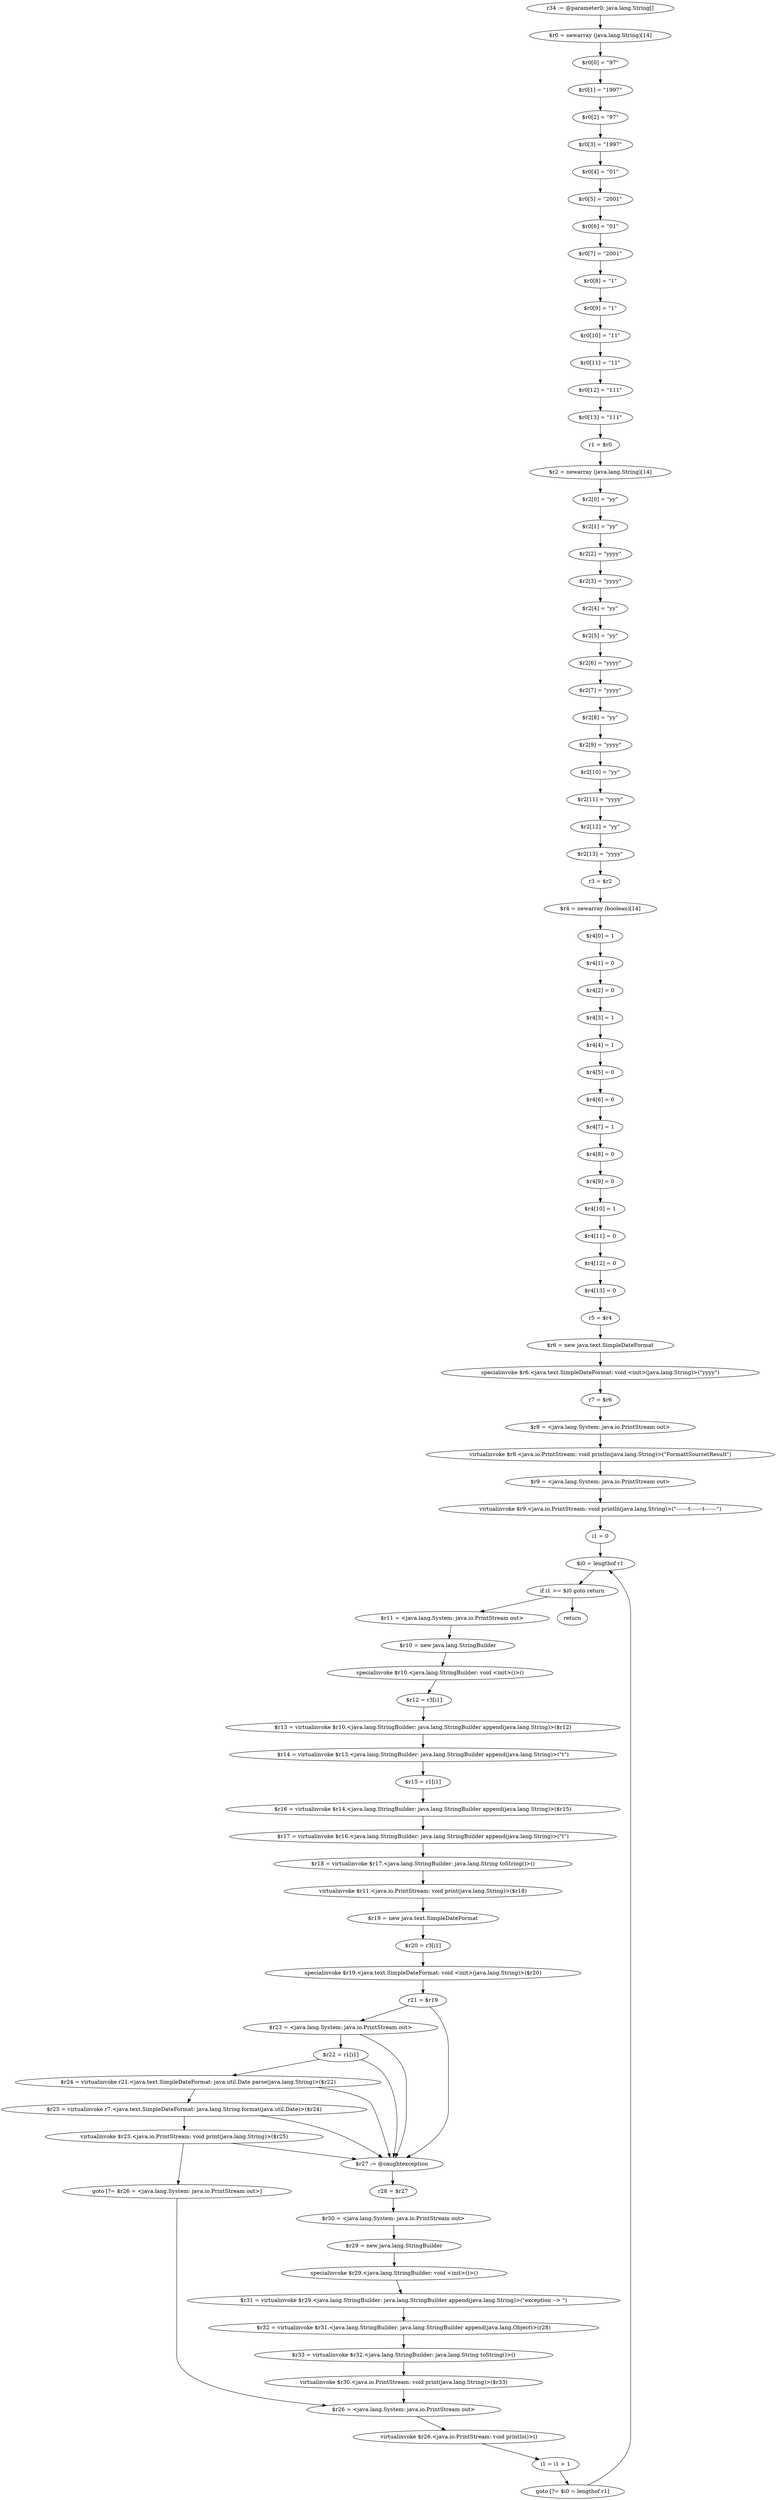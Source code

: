 digraph "unitGraph" {
    "r34 := @parameter0: java.lang.String[]"
    "$r0 = newarray (java.lang.String)[14]"
    "$r0[0] = \"97\""
    "$r0[1] = \"1997\""
    "$r0[2] = \"97\""
    "$r0[3] = \"1997\""
    "$r0[4] = \"01\""
    "$r0[5] = \"2001\""
    "$r0[6] = \"01\""
    "$r0[7] = \"2001\""
    "$r0[8] = \"1\""
    "$r0[9] = \"1\""
    "$r0[10] = \"11\""
    "$r0[11] = \"11\""
    "$r0[12] = \"111\""
    "$r0[13] = \"111\""
    "r1 = $r0"
    "$r2 = newarray (java.lang.String)[14]"
    "$r2[0] = \"yy\""
    "$r2[1] = \"yy\""
    "$r2[2] = \"yyyy\""
    "$r2[3] = \"yyyy\""
    "$r2[4] = \"yy\""
    "$r2[5] = \"yy\""
    "$r2[6] = \"yyyy\""
    "$r2[7] = \"yyyy\""
    "$r2[8] = \"yy\""
    "$r2[9] = \"yyyy\""
    "$r2[10] = \"yy\""
    "$r2[11] = \"yyyy\""
    "$r2[12] = \"yy\""
    "$r2[13] = \"yyyy\""
    "r3 = $r2"
    "$r4 = newarray (boolean)[14]"
    "$r4[0] = 1"
    "$r4[1] = 0"
    "$r4[2] = 0"
    "$r4[3] = 1"
    "$r4[4] = 1"
    "$r4[5] = 0"
    "$r4[6] = 0"
    "$r4[7] = 1"
    "$r4[8] = 0"
    "$r4[9] = 0"
    "$r4[10] = 1"
    "$r4[11] = 0"
    "$r4[12] = 0"
    "$r4[13] = 0"
    "r5 = $r4"
    "$r6 = new java.text.SimpleDateFormat"
    "specialinvoke $r6.<java.text.SimpleDateFormat: void <init>(java.lang.String)>(\"yyyy\")"
    "r7 = $r6"
    "$r8 = <java.lang.System: java.io.PrintStream out>"
    "virtualinvoke $r8.<java.io.PrintStream: void println(java.lang.String)>(\"Format\tSource\tResult\")"
    "$r9 = <java.lang.System: java.io.PrintStream out>"
    "virtualinvoke $r9.<java.io.PrintStream: void println(java.lang.String)>(\"-------\t-------\t-------\")"
    "i1 = 0"
    "$i0 = lengthof r1"
    "if i1 >= $i0 goto return"
    "$r11 = <java.lang.System: java.io.PrintStream out>"
    "$r10 = new java.lang.StringBuilder"
    "specialinvoke $r10.<java.lang.StringBuilder: void <init>()>()"
    "$r12 = r3[i1]"
    "$r13 = virtualinvoke $r10.<java.lang.StringBuilder: java.lang.StringBuilder append(java.lang.String)>($r12)"
    "$r14 = virtualinvoke $r13.<java.lang.StringBuilder: java.lang.StringBuilder append(java.lang.String)>(\"\t\")"
    "$r15 = r1[i1]"
    "$r16 = virtualinvoke $r14.<java.lang.StringBuilder: java.lang.StringBuilder append(java.lang.String)>($r15)"
    "$r17 = virtualinvoke $r16.<java.lang.StringBuilder: java.lang.StringBuilder append(java.lang.String)>(\"\t\")"
    "$r18 = virtualinvoke $r17.<java.lang.StringBuilder: java.lang.String toString()>()"
    "virtualinvoke $r11.<java.io.PrintStream: void print(java.lang.String)>($r18)"
    "$r19 = new java.text.SimpleDateFormat"
    "$r20 = r3[i1]"
    "specialinvoke $r19.<java.text.SimpleDateFormat: void <init>(java.lang.String)>($r20)"
    "r21 = $r19"
    "$r23 = <java.lang.System: java.io.PrintStream out>"
    "$r22 = r1[i1]"
    "$r24 = virtualinvoke r21.<java.text.SimpleDateFormat: java.util.Date parse(java.lang.String)>($r22)"
    "$r25 = virtualinvoke r7.<java.text.SimpleDateFormat: java.lang.String format(java.util.Date)>($r24)"
    "virtualinvoke $r23.<java.io.PrintStream: void print(java.lang.String)>($r25)"
    "goto [?= $r26 = <java.lang.System: java.io.PrintStream out>]"
    "$r27 := @caughtexception"
    "r28 = $r27"
    "$r30 = <java.lang.System: java.io.PrintStream out>"
    "$r29 = new java.lang.StringBuilder"
    "specialinvoke $r29.<java.lang.StringBuilder: void <init>()>()"
    "$r31 = virtualinvoke $r29.<java.lang.StringBuilder: java.lang.StringBuilder append(java.lang.String)>(\"exception --> \")"
    "$r32 = virtualinvoke $r31.<java.lang.StringBuilder: java.lang.StringBuilder append(java.lang.Object)>(r28)"
    "$r33 = virtualinvoke $r32.<java.lang.StringBuilder: java.lang.String toString()>()"
    "virtualinvoke $r30.<java.io.PrintStream: void print(java.lang.String)>($r33)"
    "$r26 = <java.lang.System: java.io.PrintStream out>"
    "virtualinvoke $r26.<java.io.PrintStream: void println()>()"
    "i1 = i1 + 1"
    "goto [?= $i0 = lengthof r1]"
    "return"
    "r34 := @parameter0: java.lang.String[]"->"$r0 = newarray (java.lang.String)[14]";
    "$r0 = newarray (java.lang.String)[14]"->"$r0[0] = \"97\"";
    "$r0[0] = \"97\""->"$r0[1] = \"1997\"";
    "$r0[1] = \"1997\""->"$r0[2] = \"97\"";
    "$r0[2] = \"97\""->"$r0[3] = \"1997\"";
    "$r0[3] = \"1997\""->"$r0[4] = \"01\"";
    "$r0[4] = \"01\""->"$r0[5] = \"2001\"";
    "$r0[5] = \"2001\""->"$r0[6] = \"01\"";
    "$r0[6] = \"01\""->"$r0[7] = \"2001\"";
    "$r0[7] = \"2001\""->"$r0[8] = \"1\"";
    "$r0[8] = \"1\""->"$r0[9] = \"1\"";
    "$r0[9] = \"1\""->"$r0[10] = \"11\"";
    "$r0[10] = \"11\""->"$r0[11] = \"11\"";
    "$r0[11] = \"11\""->"$r0[12] = \"111\"";
    "$r0[12] = \"111\""->"$r0[13] = \"111\"";
    "$r0[13] = \"111\""->"r1 = $r0";
    "r1 = $r0"->"$r2 = newarray (java.lang.String)[14]";
    "$r2 = newarray (java.lang.String)[14]"->"$r2[0] = \"yy\"";
    "$r2[0] = \"yy\""->"$r2[1] = \"yy\"";
    "$r2[1] = \"yy\""->"$r2[2] = \"yyyy\"";
    "$r2[2] = \"yyyy\""->"$r2[3] = \"yyyy\"";
    "$r2[3] = \"yyyy\""->"$r2[4] = \"yy\"";
    "$r2[4] = \"yy\""->"$r2[5] = \"yy\"";
    "$r2[5] = \"yy\""->"$r2[6] = \"yyyy\"";
    "$r2[6] = \"yyyy\""->"$r2[7] = \"yyyy\"";
    "$r2[7] = \"yyyy\""->"$r2[8] = \"yy\"";
    "$r2[8] = \"yy\""->"$r2[9] = \"yyyy\"";
    "$r2[9] = \"yyyy\""->"$r2[10] = \"yy\"";
    "$r2[10] = \"yy\""->"$r2[11] = \"yyyy\"";
    "$r2[11] = \"yyyy\""->"$r2[12] = \"yy\"";
    "$r2[12] = \"yy\""->"$r2[13] = \"yyyy\"";
    "$r2[13] = \"yyyy\""->"r3 = $r2";
    "r3 = $r2"->"$r4 = newarray (boolean)[14]";
    "$r4 = newarray (boolean)[14]"->"$r4[0] = 1";
    "$r4[0] = 1"->"$r4[1] = 0";
    "$r4[1] = 0"->"$r4[2] = 0";
    "$r4[2] = 0"->"$r4[3] = 1";
    "$r4[3] = 1"->"$r4[4] = 1";
    "$r4[4] = 1"->"$r4[5] = 0";
    "$r4[5] = 0"->"$r4[6] = 0";
    "$r4[6] = 0"->"$r4[7] = 1";
    "$r4[7] = 1"->"$r4[8] = 0";
    "$r4[8] = 0"->"$r4[9] = 0";
    "$r4[9] = 0"->"$r4[10] = 1";
    "$r4[10] = 1"->"$r4[11] = 0";
    "$r4[11] = 0"->"$r4[12] = 0";
    "$r4[12] = 0"->"$r4[13] = 0";
    "$r4[13] = 0"->"r5 = $r4";
    "r5 = $r4"->"$r6 = new java.text.SimpleDateFormat";
    "$r6 = new java.text.SimpleDateFormat"->"specialinvoke $r6.<java.text.SimpleDateFormat: void <init>(java.lang.String)>(\"yyyy\")";
    "specialinvoke $r6.<java.text.SimpleDateFormat: void <init>(java.lang.String)>(\"yyyy\")"->"r7 = $r6";
    "r7 = $r6"->"$r8 = <java.lang.System: java.io.PrintStream out>";
    "$r8 = <java.lang.System: java.io.PrintStream out>"->"virtualinvoke $r8.<java.io.PrintStream: void println(java.lang.String)>(\"Format\tSource\tResult\")";
    "virtualinvoke $r8.<java.io.PrintStream: void println(java.lang.String)>(\"Format\tSource\tResult\")"->"$r9 = <java.lang.System: java.io.PrintStream out>";
    "$r9 = <java.lang.System: java.io.PrintStream out>"->"virtualinvoke $r9.<java.io.PrintStream: void println(java.lang.String)>(\"-------\t-------\t-------\")";
    "virtualinvoke $r9.<java.io.PrintStream: void println(java.lang.String)>(\"-------\t-------\t-------\")"->"i1 = 0";
    "i1 = 0"->"$i0 = lengthof r1";
    "$i0 = lengthof r1"->"if i1 >= $i0 goto return";
    "if i1 >= $i0 goto return"->"$r11 = <java.lang.System: java.io.PrintStream out>";
    "if i1 >= $i0 goto return"->"return";
    "$r11 = <java.lang.System: java.io.PrintStream out>"->"$r10 = new java.lang.StringBuilder";
    "$r10 = new java.lang.StringBuilder"->"specialinvoke $r10.<java.lang.StringBuilder: void <init>()>()";
    "specialinvoke $r10.<java.lang.StringBuilder: void <init>()>()"->"$r12 = r3[i1]";
    "$r12 = r3[i1]"->"$r13 = virtualinvoke $r10.<java.lang.StringBuilder: java.lang.StringBuilder append(java.lang.String)>($r12)";
    "$r13 = virtualinvoke $r10.<java.lang.StringBuilder: java.lang.StringBuilder append(java.lang.String)>($r12)"->"$r14 = virtualinvoke $r13.<java.lang.StringBuilder: java.lang.StringBuilder append(java.lang.String)>(\"\t\")";
    "$r14 = virtualinvoke $r13.<java.lang.StringBuilder: java.lang.StringBuilder append(java.lang.String)>(\"\t\")"->"$r15 = r1[i1]";
    "$r15 = r1[i1]"->"$r16 = virtualinvoke $r14.<java.lang.StringBuilder: java.lang.StringBuilder append(java.lang.String)>($r15)";
    "$r16 = virtualinvoke $r14.<java.lang.StringBuilder: java.lang.StringBuilder append(java.lang.String)>($r15)"->"$r17 = virtualinvoke $r16.<java.lang.StringBuilder: java.lang.StringBuilder append(java.lang.String)>(\"\t\")";
    "$r17 = virtualinvoke $r16.<java.lang.StringBuilder: java.lang.StringBuilder append(java.lang.String)>(\"\t\")"->"$r18 = virtualinvoke $r17.<java.lang.StringBuilder: java.lang.String toString()>()";
    "$r18 = virtualinvoke $r17.<java.lang.StringBuilder: java.lang.String toString()>()"->"virtualinvoke $r11.<java.io.PrintStream: void print(java.lang.String)>($r18)";
    "virtualinvoke $r11.<java.io.PrintStream: void print(java.lang.String)>($r18)"->"$r19 = new java.text.SimpleDateFormat";
    "$r19 = new java.text.SimpleDateFormat"->"$r20 = r3[i1]";
    "$r20 = r3[i1]"->"specialinvoke $r19.<java.text.SimpleDateFormat: void <init>(java.lang.String)>($r20)";
    "specialinvoke $r19.<java.text.SimpleDateFormat: void <init>(java.lang.String)>($r20)"->"r21 = $r19";
    "r21 = $r19"->"$r23 = <java.lang.System: java.io.PrintStream out>";
    "r21 = $r19"->"$r27 := @caughtexception";
    "$r23 = <java.lang.System: java.io.PrintStream out>"->"$r22 = r1[i1]";
    "$r23 = <java.lang.System: java.io.PrintStream out>"->"$r27 := @caughtexception";
    "$r22 = r1[i1]"->"$r24 = virtualinvoke r21.<java.text.SimpleDateFormat: java.util.Date parse(java.lang.String)>($r22)";
    "$r22 = r1[i1]"->"$r27 := @caughtexception";
    "$r24 = virtualinvoke r21.<java.text.SimpleDateFormat: java.util.Date parse(java.lang.String)>($r22)"->"$r25 = virtualinvoke r7.<java.text.SimpleDateFormat: java.lang.String format(java.util.Date)>($r24)";
    "$r24 = virtualinvoke r21.<java.text.SimpleDateFormat: java.util.Date parse(java.lang.String)>($r22)"->"$r27 := @caughtexception";
    "$r25 = virtualinvoke r7.<java.text.SimpleDateFormat: java.lang.String format(java.util.Date)>($r24)"->"virtualinvoke $r23.<java.io.PrintStream: void print(java.lang.String)>($r25)";
    "$r25 = virtualinvoke r7.<java.text.SimpleDateFormat: java.lang.String format(java.util.Date)>($r24)"->"$r27 := @caughtexception";
    "virtualinvoke $r23.<java.io.PrintStream: void print(java.lang.String)>($r25)"->"goto [?= $r26 = <java.lang.System: java.io.PrintStream out>]";
    "virtualinvoke $r23.<java.io.PrintStream: void print(java.lang.String)>($r25)"->"$r27 := @caughtexception";
    "goto [?= $r26 = <java.lang.System: java.io.PrintStream out>]"->"$r26 = <java.lang.System: java.io.PrintStream out>";
    "$r27 := @caughtexception"->"r28 = $r27";
    "r28 = $r27"->"$r30 = <java.lang.System: java.io.PrintStream out>";
    "$r30 = <java.lang.System: java.io.PrintStream out>"->"$r29 = new java.lang.StringBuilder";
    "$r29 = new java.lang.StringBuilder"->"specialinvoke $r29.<java.lang.StringBuilder: void <init>()>()";
    "specialinvoke $r29.<java.lang.StringBuilder: void <init>()>()"->"$r31 = virtualinvoke $r29.<java.lang.StringBuilder: java.lang.StringBuilder append(java.lang.String)>(\"exception --> \")";
    "$r31 = virtualinvoke $r29.<java.lang.StringBuilder: java.lang.StringBuilder append(java.lang.String)>(\"exception --> \")"->"$r32 = virtualinvoke $r31.<java.lang.StringBuilder: java.lang.StringBuilder append(java.lang.Object)>(r28)";
    "$r32 = virtualinvoke $r31.<java.lang.StringBuilder: java.lang.StringBuilder append(java.lang.Object)>(r28)"->"$r33 = virtualinvoke $r32.<java.lang.StringBuilder: java.lang.String toString()>()";
    "$r33 = virtualinvoke $r32.<java.lang.StringBuilder: java.lang.String toString()>()"->"virtualinvoke $r30.<java.io.PrintStream: void print(java.lang.String)>($r33)";
    "virtualinvoke $r30.<java.io.PrintStream: void print(java.lang.String)>($r33)"->"$r26 = <java.lang.System: java.io.PrintStream out>";
    "$r26 = <java.lang.System: java.io.PrintStream out>"->"virtualinvoke $r26.<java.io.PrintStream: void println()>()";
    "virtualinvoke $r26.<java.io.PrintStream: void println()>()"->"i1 = i1 + 1";
    "i1 = i1 + 1"->"goto [?= $i0 = lengthof r1]";
    "goto [?= $i0 = lengthof r1]"->"$i0 = lengthof r1";
}
